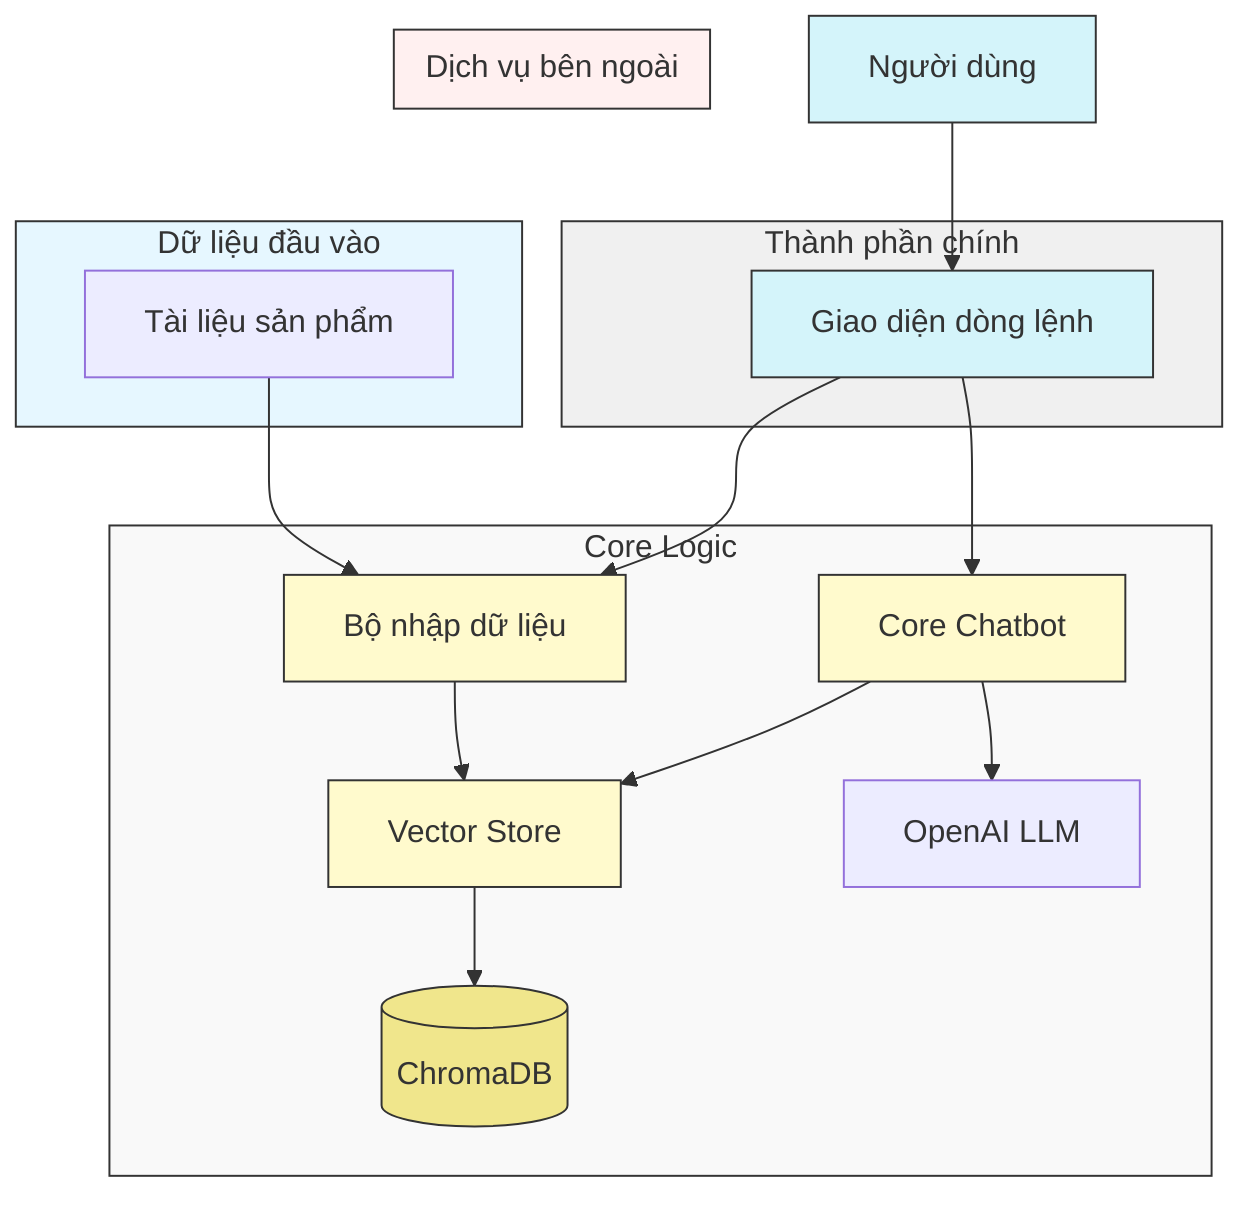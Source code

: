 graph TD
    User[Người dùng] --> CLI[Giao diện dòng lệnh]
    CLI --> ChatbotCore[Core Chatbot]
    CLI --> DataIngestor[Bộ nhập dữ liệu]
    
    subgraph Core["Core Logic"]
        ChatbotCore --> VectorStore[Vector Store]
        DataIngestor --> VectorStore
        ChatbotCore --> LLM[OpenAI LLM]
        VectorStore --> ChromaDB[(ChromaDB)]
    end
    
    subgraph Inputs[Dữ liệu đầu vào]
        DataFiles[Tài liệu sản phẩm]
        DataFiles --> DataIngestor
    end
    
    subgraph Components[Thành phần chính]
        CLI
        ChatbotCore
        DataIngestor
        VectorStore
    end
    
    subgraph External[Dịch vụ bên ngoài]
        LLM
    end
    
    style Core fill:#f9f9f9,stroke:#333,stroke-width:1px
    style Inputs fill:#e6f7ff,stroke:#333,stroke-width:1px
    style Components fill:#f0f0f0,stroke:#333,stroke-width:1px
    style External fill:#fff0f0,stroke:#333,stroke-width:1px
    
    classDef primary fill:#d4f4fa,stroke:#333,stroke-width:1px
    classDef secondary fill:#fffacd,stroke:#333,stroke-width:1px
    classDef database fill:#f0e68c,stroke:#333,stroke-width:1px
    
    class User,CLI primary
    class ChatbotCore,DataIngestor,VectorStore secondary
    class ChromaDB database